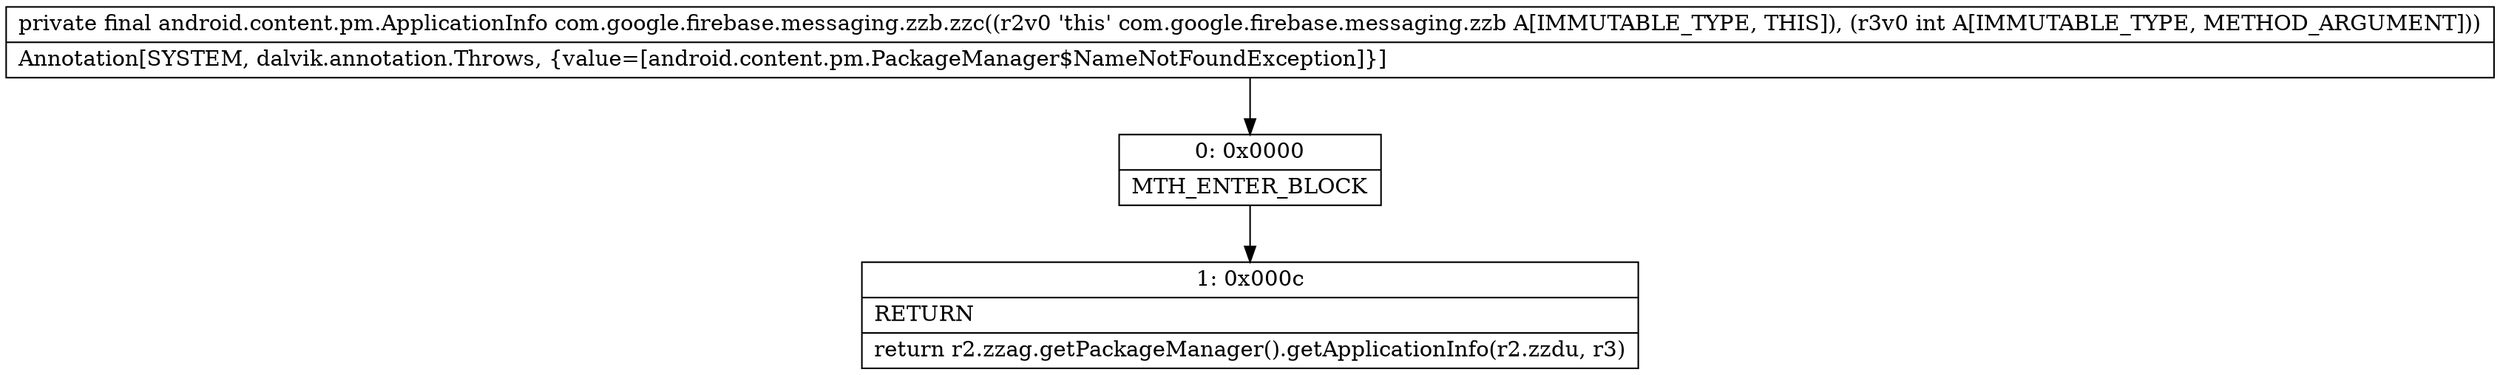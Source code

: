 digraph "CFG forcom.google.firebase.messaging.zzb.zzc(I)Landroid\/content\/pm\/ApplicationInfo;" {
Node_0 [shape=record,label="{0\:\ 0x0000|MTH_ENTER_BLOCK\l}"];
Node_1 [shape=record,label="{1\:\ 0x000c|RETURN\l|return r2.zzag.getPackageManager().getApplicationInfo(r2.zzdu, r3)\l}"];
MethodNode[shape=record,label="{private final android.content.pm.ApplicationInfo com.google.firebase.messaging.zzb.zzc((r2v0 'this' com.google.firebase.messaging.zzb A[IMMUTABLE_TYPE, THIS]), (r3v0 int A[IMMUTABLE_TYPE, METHOD_ARGUMENT]))  | Annotation[SYSTEM, dalvik.annotation.Throws, \{value=[android.content.pm.PackageManager$NameNotFoundException]\}]\l}"];
MethodNode -> Node_0;
Node_0 -> Node_1;
}

